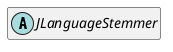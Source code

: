 @startuml
set namespaceSeparator \\
hide members
hide << alias >> circle

abstract class JLanguageStemmer
@enduml

